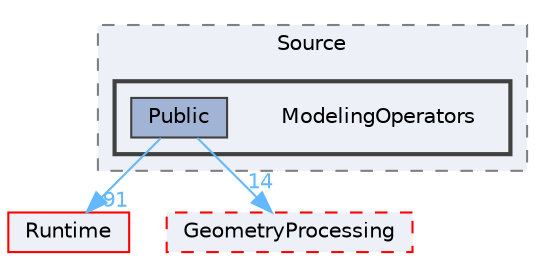 digraph "ModelingOperators"
{
 // INTERACTIVE_SVG=YES
 // LATEX_PDF_SIZE
  bgcolor="transparent";
  edge [fontname=Helvetica,fontsize=10,labelfontname=Helvetica,labelfontsize=10];
  node [fontname=Helvetica,fontsize=10,shape=box,height=0.2,width=0.4];
  compound=true
  subgraph clusterdir_9907ac638c5b2d07c20ab88ee2cc716e {
    graph [ bgcolor="#edf0f7", pencolor="grey50", label="Source", fontname=Helvetica,fontsize=10 style="filled,dashed", URL="dir_9907ac638c5b2d07c20ab88ee2cc716e.html",tooltip=""]
  subgraph clusterdir_2cdec1b0c066b98f0aaf74d726273e15 {
    graph [ bgcolor="#edf0f7", pencolor="grey25", label="", fontname=Helvetica,fontsize=10 style="filled,bold", URL="dir_2cdec1b0c066b98f0aaf74d726273e15.html",tooltip=""]
    dir_2cdec1b0c066b98f0aaf74d726273e15 [shape=plaintext, label="ModelingOperators"];
  dir_d5e6c7bc39db799894c289b80b7597af [label="Public", fillcolor="#a2b4d6", color="grey25", style="filled", URL="dir_d5e6c7bc39db799894c289b80b7597af.html",tooltip=""];
  }
  }
  dir_7536b172fbd480bfd146a1b1acd6856b [label="Runtime", fillcolor="#edf0f7", color="red", style="filled", URL="dir_7536b172fbd480bfd146a1b1acd6856b.html",tooltip=""];
  dir_9ef035b27eddfa6c40dcaa164d958d8e [label="GeometryProcessing", fillcolor="#edf0f7", color="red", style="filled,dashed", URL="dir_9ef035b27eddfa6c40dcaa164d958d8e.html",tooltip=""];
  dir_d5e6c7bc39db799894c289b80b7597af->dir_7536b172fbd480bfd146a1b1acd6856b [headlabel="91", labeldistance=1.5 headhref="dir_000877_000984.html" href="dir_000877_000984.html" color="steelblue1" fontcolor="steelblue1"];
  dir_d5e6c7bc39db799894c289b80b7597af->dir_9ef035b27eddfa6c40dcaa164d958d8e [headlabel="14", labeldistance=1.5 headhref="dir_000877_000442.html" href="dir_000877_000442.html" color="steelblue1" fontcolor="steelblue1"];
}
